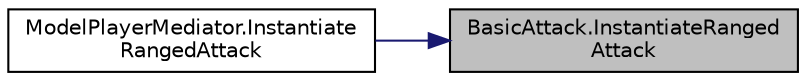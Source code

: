 digraph "BasicAttack.InstantiateRangedAttack"
{
 // INTERACTIVE_SVG=YES
 // LATEX_PDF_SIZE
  bgcolor="transparent";
  edge [fontname="Helvetica",fontsize="10",labelfontname="Helvetica",labelfontsize="10"];
  node [fontname="Helvetica",fontsize="10",shape=record];
  rankdir="RL";
  Node1 [label="BasicAttack.InstantiateRanged\lAttack",height=0.2,width=0.4,color="black", fillcolor="grey75", style="filled", fontcolor="black",tooltip=" "];
  Node1 -> Node2 [dir="back",color="midnightblue",fontsize="10",style="solid",fontname="Helvetica"];
  Node2 [label="ModelPlayerMediator.Instantiate\lRangedAttack",height=0.2,width=0.4,color="black",URL="$class_model_player_mediator.html#a3ed3668391fbccbd3a0f19394333baa6",tooltip=" "];
}
